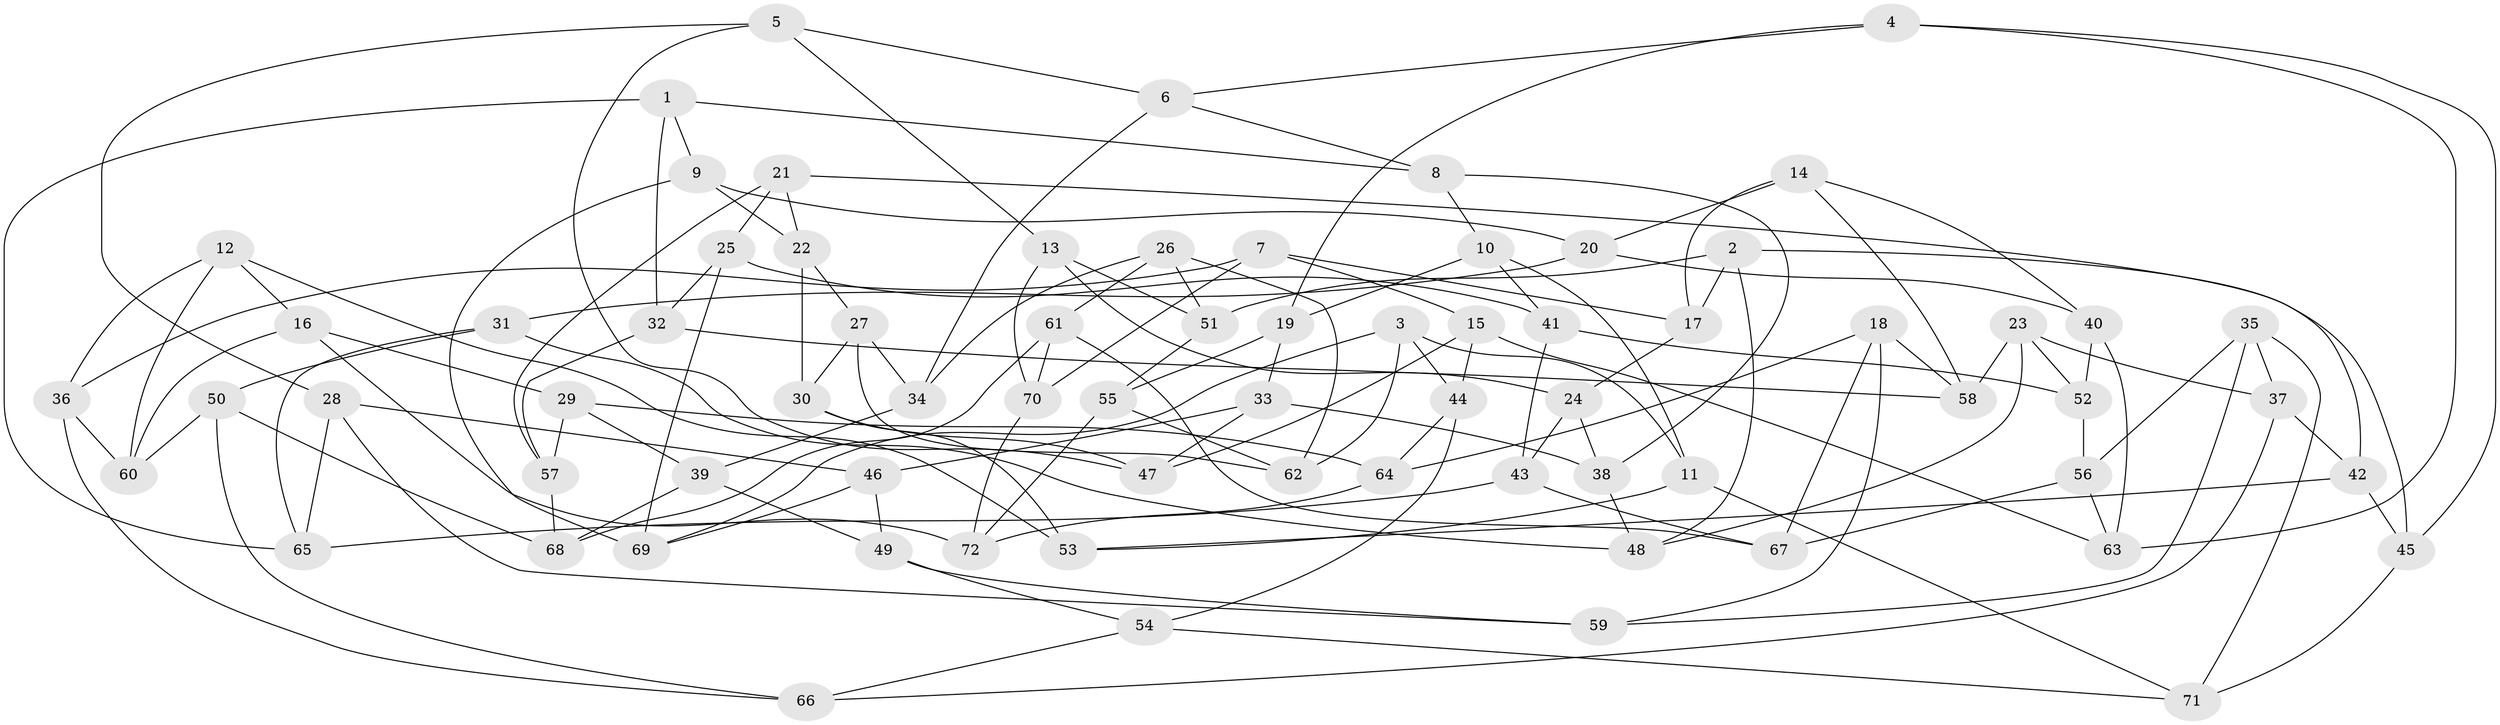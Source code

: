 // Generated by graph-tools (version 1.1) at 2025/50/03/09/25 03:50:50]
// undirected, 72 vertices, 144 edges
graph export_dot {
graph [start="1"]
  node [color=gray90,style=filled];
  1;
  2;
  3;
  4;
  5;
  6;
  7;
  8;
  9;
  10;
  11;
  12;
  13;
  14;
  15;
  16;
  17;
  18;
  19;
  20;
  21;
  22;
  23;
  24;
  25;
  26;
  27;
  28;
  29;
  30;
  31;
  32;
  33;
  34;
  35;
  36;
  37;
  38;
  39;
  40;
  41;
  42;
  43;
  44;
  45;
  46;
  47;
  48;
  49;
  50;
  51;
  52;
  53;
  54;
  55;
  56;
  57;
  58;
  59;
  60;
  61;
  62;
  63;
  64;
  65;
  66;
  67;
  68;
  69;
  70;
  71;
  72;
  1 -- 9;
  1 -- 32;
  1 -- 8;
  1 -- 65;
  2 -- 17;
  2 -- 48;
  2 -- 45;
  2 -- 51;
  3 -- 11;
  3 -- 62;
  3 -- 69;
  3 -- 44;
  4 -- 6;
  4 -- 45;
  4 -- 63;
  4 -- 19;
  5 -- 47;
  5 -- 13;
  5 -- 28;
  5 -- 6;
  6 -- 34;
  6 -- 8;
  7 -- 36;
  7 -- 70;
  7 -- 17;
  7 -- 15;
  8 -- 38;
  8 -- 10;
  9 -- 22;
  9 -- 20;
  9 -- 69;
  10 -- 41;
  10 -- 19;
  10 -- 11;
  11 -- 71;
  11 -- 53;
  12 -- 36;
  12 -- 60;
  12 -- 16;
  12 -- 53;
  13 -- 51;
  13 -- 24;
  13 -- 70;
  14 -- 58;
  14 -- 40;
  14 -- 20;
  14 -- 17;
  15 -- 47;
  15 -- 44;
  15 -- 63;
  16 -- 60;
  16 -- 29;
  16 -- 72;
  17 -- 24;
  18 -- 67;
  18 -- 64;
  18 -- 59;
  18 -- 58;
  19 -- 55;
  19 -- 33;
  20 -- 40;
  20 -- 31;
  21 -- 42;
  21 -- 25;
  21 -- 57;
  21 -- 22;
  22 -- 30;
  22 -- 27;
  23 -- 48;
  23 -- 52;
  23 -- 58;
  23 -- 37;
  24 -- 43;
  24 -- 38;
  25 -- 32;
  25 -- 69;
  25 -- 41;
  26 -- 62;
  26 -- 61;
  26 -- 34;
  26 -- 51;
  27 -- 34;
  27 -- 30;
  27 -- 62;
  28 -- 46;
  28 -- 65;
  28 -- 59;
  29 -- 39;
  29 -- 64;
  29 -- 57;
  30 -- 47;
  30 -- 53;
  31 -- 50;
  31 -- 65;
  31 -- 48;
  32 -- 57;
  32 -- 58;
  33 -- 46;
  33 -- 38;
  33 -- 47;
  34 -- 39;
  35 -- 59;
  35 -- 56;
  35 -- 37;
  35 -- 71;
  36 -- 66;
  36 -- 60;
  37 -- 66;
  37 -- 42;
  38 -- 48;
  39 -- 68;
  39 -- 49;
  40 -- 52;
  40 -- 63;
  41 -- 43;
  41 -- 52;
  42 -- 45;
  42 -- 53;
  43 -- 65;
  43 -- 67;
  44 -- 64;
  44 -- 54;
  45 -- 71;
  46 -- 49;
  46 -- 69;
  49 -- 59;
  49 -- 54;
  50 -- 66;
  50 -- 68;
  50 -- 60;
  51 -- 55;
  52 -- 56;
  54 -- 66;
  54 -- 71;
  55 -- 72;
  55 -- 62;
  56 -- 63;
  56 -- 67;
  57 -- 68;
  61 -- 67;
  61 -- 70;
  61 -- 68;
  64 -- 72;
  70 -- 72;
}

